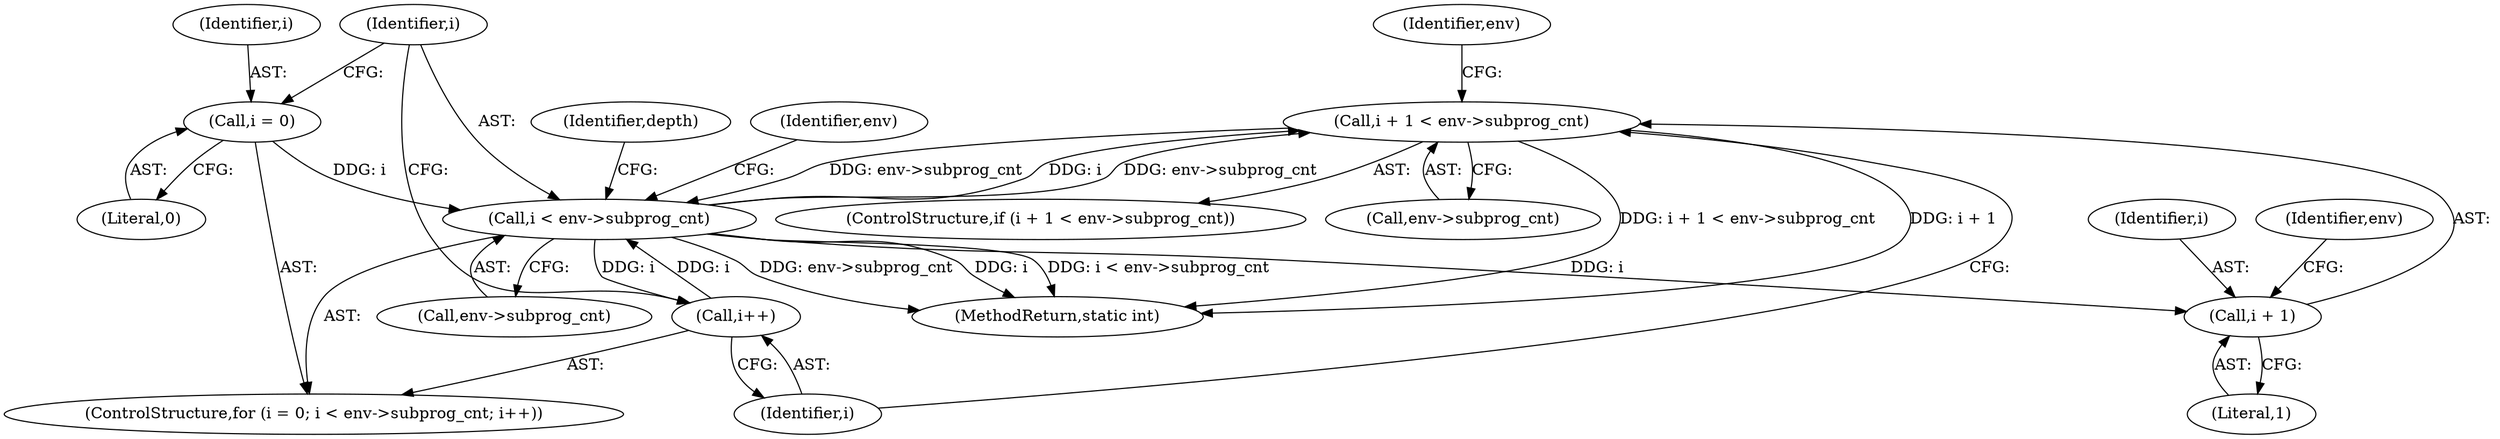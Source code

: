 digraph "0_linux_979d63d50c0c0f7bc537bf821e056cc9fe5abd38_2@pointer" {
"1001144" [label="(Call,i + 1 < env->subprog_cnt)"];
"1001121" [label="(Call,i < env->subprog_cnt)"];
"1001126" [label="(Call,i++)"];
"1001118" [label="(Call,i = 0)"];
"1001144" [label="(Call,i + 1 < env->subprog_cnt)"];
"1001145" [label="(Call,i + 1)"];
"1001126" [label="(Call,i++)"];
"1001152" [label="(Identifier,env)"];
"1001144" [label="(Call,i + 1 < env->subprog_cnt)"];
"1001117" [label="(ControlStructure,for (i = 0; i < env->subprog_cnt; i++))"];
"1001118" [label="(Call,i = 0)"];
"1001131" [label="(Identifier,depth)"];
"1001120" [label="(Literal,0)"];
"1001127" [label="(Identifier,i)"];
"1001174" [label="(MethodReturn,static int)"];
"1001121" [label="(Call,i < env->subprog_cnt)"];
"1001122" [label="(Identifier,i)"];
"1001148" [label="(Call,env->subprog_cnt)"];
"1001123" [label="(Call,env->subprog_cnt)"];
"1001155" [label="(Identifier,env)"];
"1001146" [label="(Identifier,i)"];
"1001149" [label="(Identifier,env)"];
"1001147" [label="(Literal,1)"];
"1001119" [label="(Identifier,i)"];
"1001145" [label="(Call,i + 1)"];
"1001143" [label="(ControlStructure,if (i + 1 < env->subprog_cnt))"];
"1001144" -> "1001143"  [label="AST: "];
"1001144" -> "1001148"  [label="CFG: "];
"1001145" -> "1001144"  [label="AST: "];
"1001148" -> "1001144"  [label="AST: "];
"1001152" -> "1001144"  [label="CFG: "];
"1001127" -> "1001144"  [label="CFG: "];
"1001144" -> "1001174"  [label="DDG: i + 1"];
"1001144" -> "1001174"  [label="DDG: i + 1 < env->subprog_cnt"];
"1001144" -> "1001121"  [label="DDG: env->subprog_cnt"];
"1001121" -> "1001144"  [label="DDG: i"];
"1001121" -> "1001144"  [label="DDG: env->subprog_cnt"];
"1001121" -> "1001117"  [label="AST: "];
"1001121" -> "1001123"  [label="CFG: "];
"1001122" -> "1001121"  [label="AST: "];
"1001123" -> "1001121"  [label="AST: "];
"1001131" -> "1001121"  [label="CFG: "];
"1001155" -> "1001121"  [label="CFG: "];
"1001121" -> "1001174"  [label="DDG: i < env->subprog_cnt"];
"1001121" -> "1001174"  [label="DDG: env->subprog_cnt"];
"1001121" -> "1001174"  [label="DDG: i"];
"1001126" -> "1001121"  [label="DDG: i"];
"1001118" -> "1001121"  [label="DDG: i"];
"1001121" -> "1001126"  [label="DDG: i"];
"1001121" -> "1001145"  [label="DDG: i"];
"1001126" -> "1001117"  [label="AST: "];
"1001126" -> "1001127"  [label="CFG: "];
"1001127" -> "1001126"  [label="AST: "];
"1001122" -> "1001126"  [label="CFG: "];
"1001118" -> "1001117"  [label="AST: "];
"1001118" -> "1001120"  [label="CFG: "];
"1001119" -> "1001118"  [label="AST: "];
"1001120" -> "1001118"  [label="AST: "];
"1001122" -> "1001118"  [label="CFG: "];
"1001145" -> "1001147"  [label="CFG: "];
"1001146" -> "1001145"  [label="AST: "];
"1001147" -> "1001145"  [label="AST: "];
"1001149" -> "1001145"  [label="CFG: "];
}
